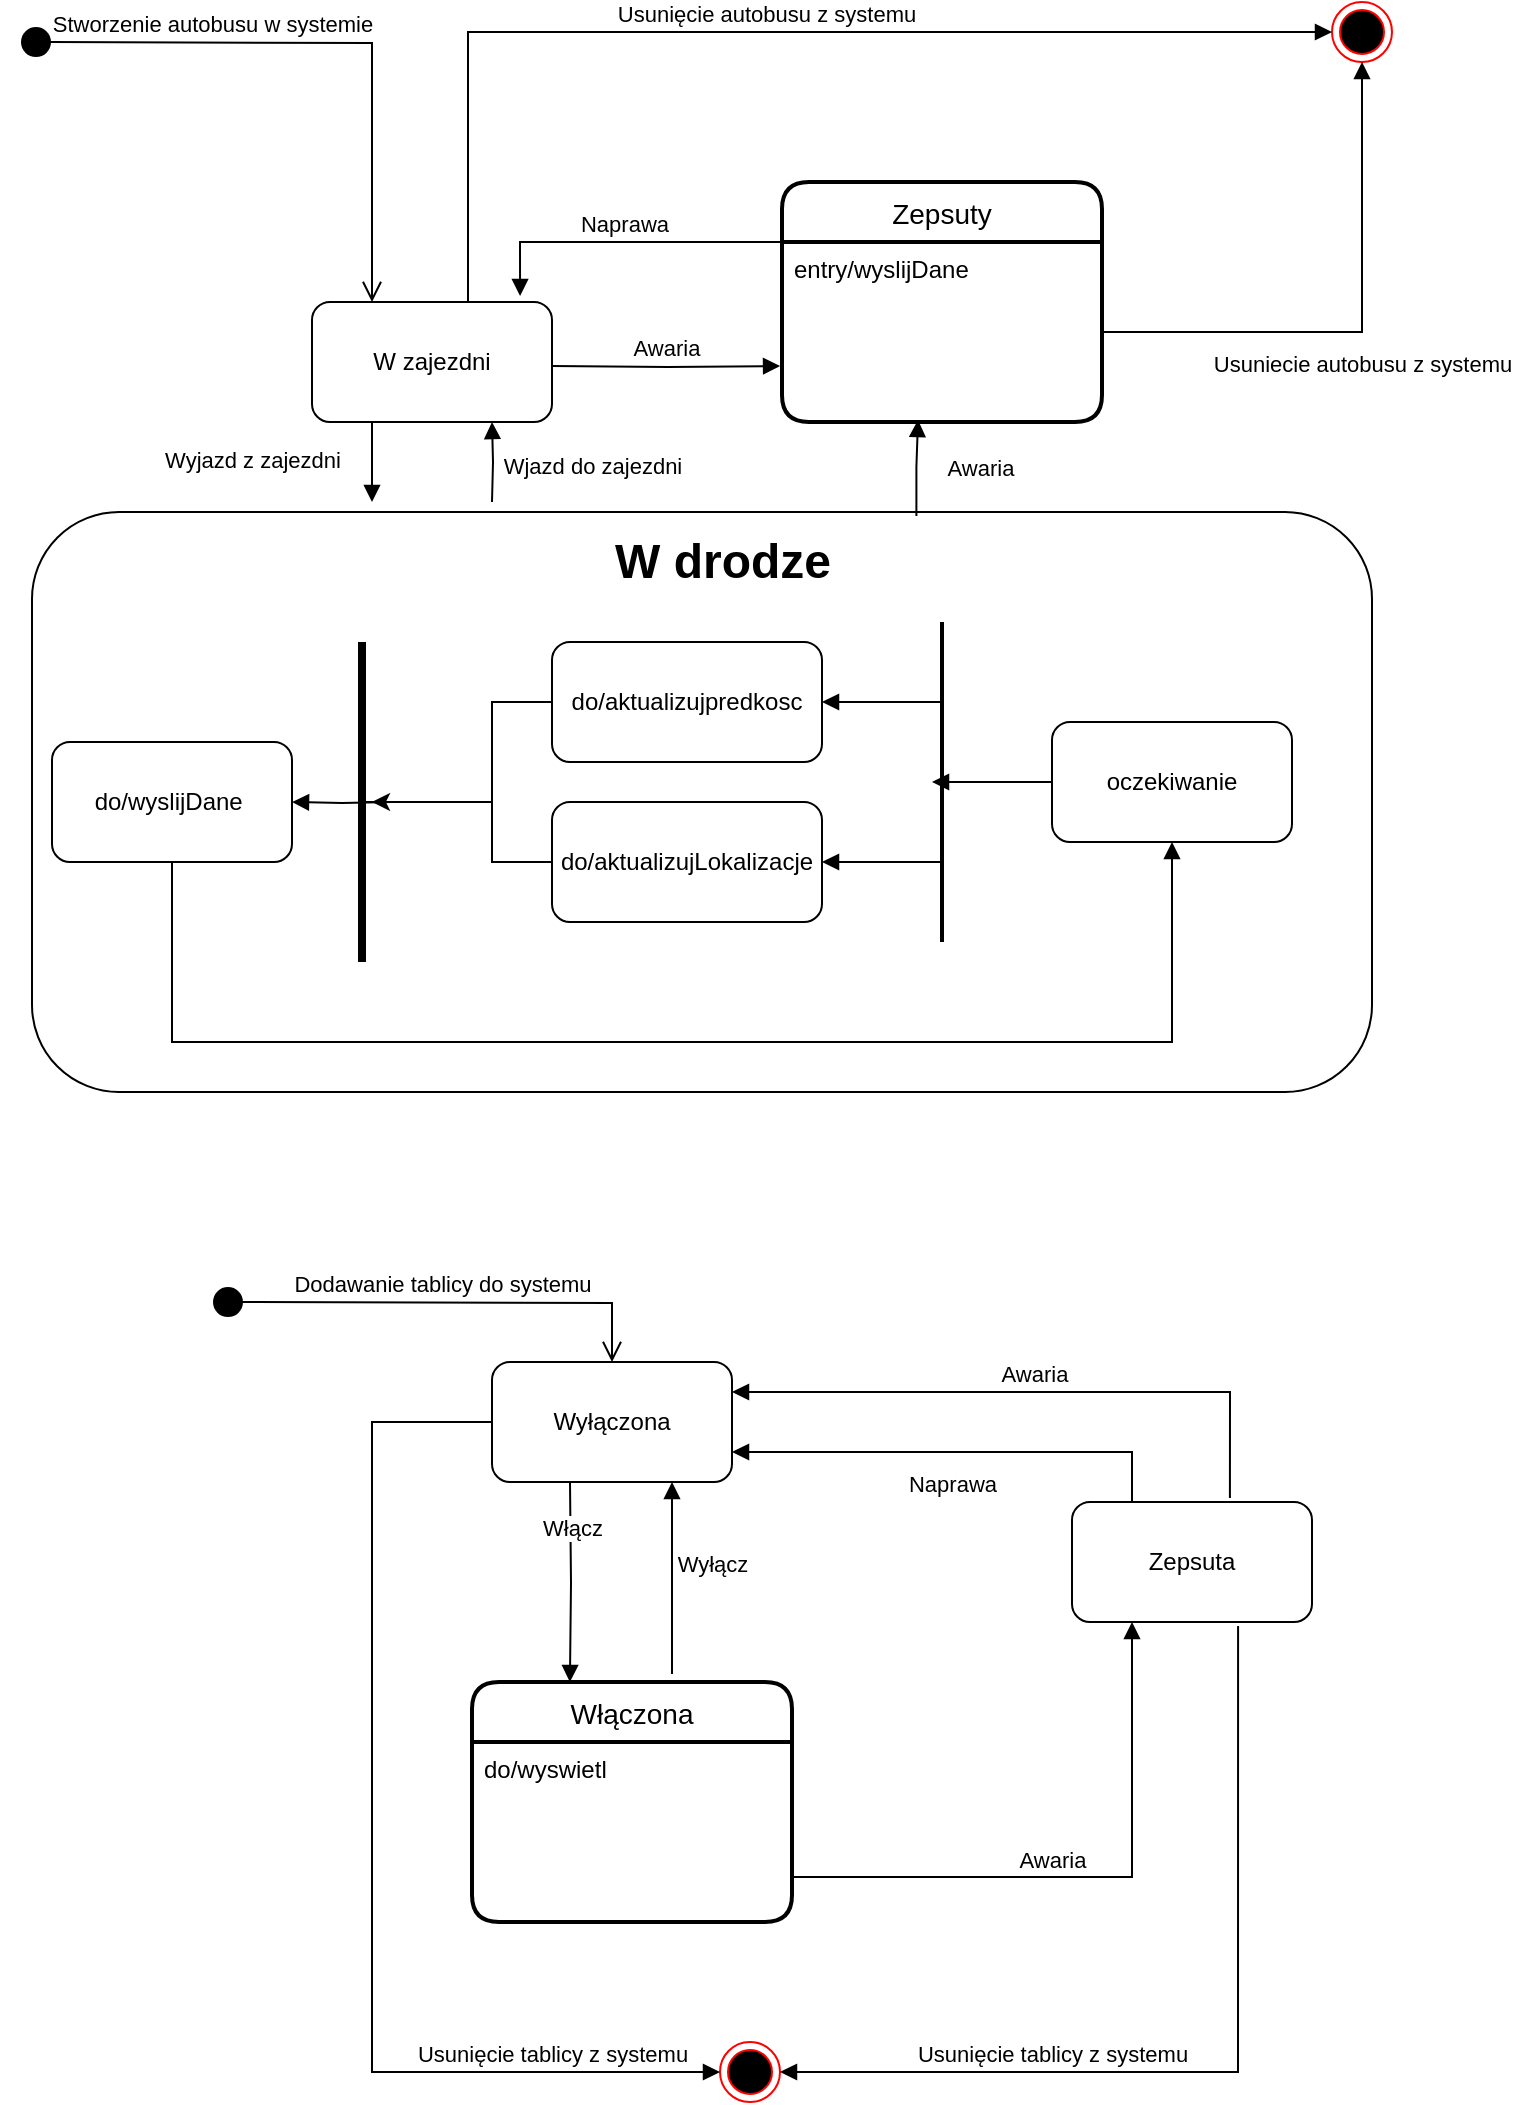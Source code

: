 <mxfile version="15.4.0" type="device"><diagram id="m406tksnEijnIOQcaFYa" name="Strona-1"><mxGraphModel dx="827" dy="813" grid="1" gridSize="10" guides="1" tooltips="1" connect="1" arrows="1" fold="1" page="1" pageScale="1" pageWidth="827" pageHeight="1169" math="0" shadow="0"><root><mxCell id="0"/><mxCell id="1" parent="0"/><mxCell id="4yoOHgVbfGBKLri3W7QU-2" value="" style="rounded=1;whiteSpace=wrap;html=1;" vertex="1" parent="1"><mxGeometry x="40" y="295" width="670" height="290" as="geometry"/></mxCell><mxCell id="0dYgsKdXocRca0LiBjgf-11" value="W drodze" style="text;strokeColor=none;fillColor=none;html=1;fontSize=24;fontStyle=1;verticalAlign=middle;align=center;" parent="1" vertex="1"><mxGeometry x="335" y="300" width="100" height="40" as="geometry"/></mxCell><mxCell id="0dYgsKdXocRca0LiBjgf-12" value="" style="line;strokeWidth=2;direction=south;html=1;" parent="1" vertex="1"><mxGeometry x="490" y="350" width="10" height="160" as="geometry"/></mxCell><mxCell id="0dYgsKdXocRca0LiBjgf-14" value="do/aktualizujLokalizacje" style="rounded=1;whiteSpace=wrap;html=1;" parent="1" vertex="1"><mxGeometry x="300" y="440" width="135" height="60" as="geometry"/></mxCell><mxCell id="0dYgsKdXocRca0LiBjgf-15" value="do/aktualizujpredkosc" style="rounded=1;whiteSpace=wrap;html=1;" parent="1" vertex="1"><mxGeometry x="300" y="360" width="135" height="60" as="geometry"/></mxCell><mxCell id="0dYgsKdXocRca0LiBjgf-17" value="do/wyslijDane&amp;nbsp;" style="rounded=1;whiteSpace=wrap;html=1;" parent="1" vertex="1"><mxGeometry x="50" y="410" width="120" height="60" as="geometry"/></mxCell><mxCell id="0dYgsKdXocRca0LiBjgf-18" value="" style="edgeStyle=elbowEdgeStyle;elbow=horizontal;endArrow=classic;html=1;rounded=0;exitX=0;exitY=0.5;exitDx=0;exitDy=0;" parent="1" edge="1" source="0dYgsKdXocRca0LiBjgf-14"><mxGeometry width="50" height="50" relative="1" as="geometry"><mxPoint x="180" y="560" as="sourcePoint"/><mxPoint x="210" y="440" as="targetPoint"/><Array as="points"><mxPoint x="270" y="440"/></Array></mxGeometry></mxCell><mxCell id="0dYgsKdXocRca0LiBjgf-24" value="" style="html=1;verticalAlign=bottom;endArrow=block;rounded=0;edgeStyle=orthogonalEdgeStyle;entryX=1;entryY=0.5;entryDx=0;entryDy=0;exitX=0.25;exitY=0.5;exitDx=0;exitDy=0;exitPerimeter=0;" parent="1" source="0dYgsKdXocRca0LiBjgf-12" target="0dYgsKdXocRca0LiBjgf-15" edge="1"><mxGeometry width="80" relative="1" as="geometry"><mxPoint x="380" y="390" as="sourcePoint"/><mxPoint x="250" y="530" as="targetPoint"/><Array as="points"/></mxGeometry></mxCell><mxCell id="0dYgsKdXocRca0LiBjgf-25" value="" style="html=1;verticalAlign=bottom;endArrow=block;rounded=0;edgeStyle=orthogonalEdgeStyle;entryX=1;entryY=0.5;entryDx=0;entryDy=0;exitX=0.75;exitY=0.5;exitDx=0;exitDy=0;exitPerimeter=0;" parent="1" source="0dYgsKdXocRca0LiBjgf-12" edge="1" target="0dYgsKdXocRca0LiBjgf-14"><mxGeometry width="80" relative="1" as="geometry"><mxPoint x="390" y="470" as="sourcePoint"/><mxPoint x="270" y="530" as="targetPoint"/></mxGeometry></mxCell><mxCell id="0dYgsKdXocRca0LiBjgf-26" value="" style="line;strokeWidth=4;direction=south;html=1;perimeter=backbonePerimeter;points=[];outlineConnect=0;" parent="1" vertex="1"><mxGeometry x="200" y="360" width="10" height="160" as="geometry"/></mxCell><mxCell id="0dYgsKdXocRca0LiBjgf-27" value="" style="html=1;verticalAlign=bottom;endArrow=block;rounded=0;edgeStyle=orthogonalEdgeStyle;" parent="1" target="0dYgsKdXocRca0LiBjgf-17" edge="1"><mxGeometry width="80" relative="1" as="geometry"><mxPoint x="220" y="440" as="sourcePoint"/><mxPoint x="250" y="530" as="targetPoint"/></mxGeometry></mxCell><mxCell id="4yoOHgVbfGBKLri3W7QU-3" value="oczekiwanie" style="rounded=1;whiteSpace=wrap;html=1;" vertex="1" parent="1"><mxGeometry x="550" y="400" width="120" height="60" as="geometry"/></mxCell><mxCell id="4yoOHgVbfGBKLri3W7QU-4" value="" style="html=1;verticalAlign=bottom;endArrow=block;rounded=0;edgeStyle=orthogonalEdgeStyle;exitX=0;exitY=0.5;exitDx=0;exitDy=0;" edge="1" parent="1" source="4yoOHgVbfGBKLri3W7QU-3"><mxGeometry width="80" relative="1" as="geometry"><mxPoint x="360" y="370" as="sourcePoint"/><mxPoint x="490" y="430" as="targetPoint"/></mxGeometry></mxCell><mxCell id="4yoOHgVbfGBKLri3W7QU-5" value="" style="html=1;verticalAlign=bottom;endArrow=block;rounded=0;edgeStyle=orthogonalEdgeStyle;exitX=0.5;exitY=1;exitDx=0;exitDy=0;entryX=0.5;entryY=1;entryDx=0;entryDy=0;" edge="1" parent="1" source="0dYgsKdXocRca0LiBjgf-17" target="4yoOHgVbfGBKLri3W7QU-3"><mxGeometry width="80" relative="1" as="geometry"><mxPoint x="360" y="370" as="sourcePoint"/><mxPoint x="440" y="370" as="targetPoint"/><Array as="points"><mxPoint x="110" y="560"/><mxPoint x="610" y="560"/></Array></mxGeometry></mxCell><mxCell id="4yoOHgVbfGBKLri3W7QU-6" value="" style="html=1;verticalAlign=bottom;endArrow=none;rounded=0;edgeStyle=orthogonalEdgeStyle;exitX=0;exitY=0.5;exitDx=0;exitDy=0;" edge="1" parent="1" source="0dYgsKdXocRca0LiBjgf-15" target="0dYgsKdXocRca0LiBjgf-26"><mxGeometry width="80" relative="1" as="geometry"><mxPoint x="315" y="390" as="sourcePoint"/><mxPoint x="210" y="440" as="targetPoint"/><Array as="points"><mxPoint x="270" y="390"/><mxPoint x="270" y="440"/></Array></mxGeometry></mxCell><mxCell id="4yoOHgVbfGBKLri3W7QU-7" value="Stworzenie autobusu w systemie" style="html=1;verticalAlign=bottom;startArrow=circle;startFill=1;endArrow=open;startSize=6;endSize=8;rounded=0;edgeStyle=orthogonalEdgeStyle;entryX=0.25;entryY=0;entryDx=0;entryDy=0;" edge="1" parent="1" target="4yoOHgVbfGBKLri3W7QU-9"><mxGeometry x="-0.372" width="80" relative="1" as="geometry"><mxPoint x="34" y="60" as="sourcePoint"/><mxPoint x="245" y="190" as="targetPoint"/><mxPoint as="offset"/></mxGeometry></mxCell><mxCell id="4yoOHgVbfGBKLri3W7QU-9" value="W zajezdni" style="rounded=1;whiteSpace=wrap;html=1;" vertex="1" parent="1"><mxGeometry x="180" y="190" width="120" height="60" as="geometry"/></mxCell><mxCell id="4yoOHgVbfGBKLri3W7QU-10" value="" style="ellipse;html=1;shape=endState;fillColor=#000000;strokeColor=#ff0000;" vertex="1" parent="1"><mxGeometry x="690" y="40" width="30" height="30" as="geometry"/></mxCell><mxCell id="4yoOHgVbfGBKLri3W7QU-11" value="Zepsuty" style="swimlane;childLayout=stackLayout;horizontal=1;startSize=30;horizontalStack=0;rounded=1;fontSize=14;fontStyle=0;strokeWidth=2;resizeParent=0;resizeLast=1;shadow=0;dashed=0;align=center;" vertex="1" parent="1"><mxGeometry x="415" y="130" width="160" height="120" as="geometry"/></mxCell><mxCell id="4yoOHgVbfGBKLri3W7QU-12" value="entry/wyslijDane" style="align=left;strokeColor=none;fillColor=none;spacingLeft=4;fontSize=12;verticalAlign=top;resizable=0;rotatable=0;part=1;" vertex="1" parent="4yoOHgVbfGBKLri3W7QU-11"><mxGeometry y="30" width="160" height="90" as="geometry"/></mxCell><mxCell id="4yoOHgVbfGBKLri3W7QU-13" value="Usunięcie autobusu z systemu" style="html=1;verticalAlign=bottom;endArrow=block;rounded=0;edgeStyle=orthogonalEdgeStyle;entryX=0;entryY=0.5;entryDx=0;entryDy=0;" edge="1" parent="1" target="4yoOHgVbfGBKLri3W7QU-10"><mxGeometry width="80" relative="1" as="geometry"><mxPoint x="258" y="190" as="sourcePoint"/><mxPoint x="480" y="380" as="targetPoint"/><Array as="points"><mxPoint x="258" y="55"/></Array></mxGeometry></mxCell><mxCell id="4yoOHgVbfGBKLri3W7QU-14" value="Wyjazd z zajezdni" style="html=1;verticalAlign=bottom;endArrow=block;rounded=0;edgeStyle=orthogonalEdgeStyle;exitX=0.25;exitY=1;exitDx=0;exitDy=0;" edge="1" parent="1" source="4yoOHgVbfGBKLri3W7QU-9"><mxGeometry x="0.5" y="-60" width="80" relative="1" as="geometry"><mxPoint x="400" y="380" as="sourcePoint"/><mxPoint x="210" y="290" as="targetPoint"/><mxPoint as="offset"/></mxGeometry></mxCell><mxCell id="4yoOHgVbfGBKLri3W7QU-15" value="Wjazd do zajezdni" style="html=1;verticalAlign=bottom;endArrow=block;rounded=0;edgeStyle=orthogonalEdgeStyle;entryX=0.75;entryY=1;entryDx=0;entryDy=0;" edge="1" parent="1" target="4yoOHgVbfGBKLri3W7QU-9"><mxGeometry x="-0.5" y="-50" width="80" relative="1" as="geometry"><mxPoint x="270" y="290" as="sourcePoint"/><mxPoint x="480" y="380" as="targetPoint"/><mxPoint as="offset"/></mxGeometry></mxCell><mxCell id="4yoOHgVbfGBKLri3W7QU-16" value="Awaria" style="html=1;verticalAlign=bottom;endArrow=block;rounded=0;edgeStyle=orthogonalEdgeStyle;exitX=0.66;exitY=0.007;exitDx=0;exitDy=0;exitPerimeter=0;entryX=0.425;entryY=0.989;entryDx=0;entryDy=0;entryPerimeter=0;" edge="1" parent="1" source="4yoOHgVbfGBKLri3W7QU-2" target="4yoOHgVbfGBKLri3W7QU-12"><mxGeometry x="-0.366" y="-32" width="80" relative="1" as="geometry"><mxPoint x="400" y="380" as="sourcePoint"/><mxPoint x="486" y="250" as="targetPoint"/><mxPoint as="offset"/></mxGeometry></mxCell><mxCell id="4yoOHgVbfGBKLri3W7QU-17" value="Awaria" style="html=1;verticalAlign=bottom;endArrow=block;rounded=0;edgeStyle=orthogonalEdgeStyle;entryX=-0.006;entryY=0.689;entryDx=0;entryDy=0;entryPerimeter=0;" edge="1" parent="1" target="4yoOHgVbfGBKLri3W7QU-12"><mxGeometry width="80" relative="1" as="geometry"><mxPoint x="300" y="222" as="sourcePoint"/><mxPoint x="480" y="380" as="targetPoint"/></mxGeometry></mxCell><mxCell id="4yoOHgVbfGBKLri3W7QU-18" value="Naprawa" style="html=1;verticalAlign=bottom;endArrow=block;rounded=0;edgeStyle=orthogonalEdgeStyle;exitX=0;exitY=0;exitDx=0;exitDy=0;entryX=0.867;entryY=-0.05;entryDx=0;entryDy=0;entryPerimeter=0;" edge="1" parent="1" source="4yoOHgVbfGBKLri3W7QU-12" target="4yoOHgVbfGBKLri3W7QU-9"><mxGeometry width="80" relative="1" as="geometry"><mxPoint x="400" y="380" as="sourcePoint"/><mxPoint x="480" y="380" as="targetPoint"/><Array as="points"><mxPoint x="284" y="160"/></Array></mxGeometry></mxCell><mxCell id="4yoOHgVbfGBKLri3W7QU-19" value="Usuniecie autobusu z systemu" style="html=1;verticalAlign=bottom;endArrow=block;rounded=0;edgeStyle=orthogonalEdgeStyle;exitX=1;exitY=0.5;exitDx=0;exitDy=0;entryX=0.5;entryY=1;entryDx=0;entryDy=0;" edge="1" parent="1" source="4yoOHgVbfGBKLri3W7QU-12" target="4yoOHgVbfGBKLri3W7QU-10"><mxGeometry x="-0.019" y="-25" width="80" relative="1" as="geometry"><mxPoint x="400" y="380" as="sourcePoint"/><mxPoint x="480" y="380" as="targetPoint"/><mxPoint x="-25" y="25" as="offset"/></mxGeometry></mxCell><mxCell id="4yoOHgVbfGBKLri3W7QU-20" value="Dodawanie tablicy do systemu" style="html=1;verticalAlign=bottom;startArrow=circle;startFill=1;endArrow=open;startSize=6;endSize=8;rounded=0;edgeStyle=orthogonalEdgeStyle;" edge="1" parent="1" target="4yoOHgVbfGBKLri3W7QU-21"><mxGeometry width="80" relative="1" as="geometry"><mxPoint x="130" y="690" as="sourcePoint"/><mxPoint x="340" y="740" as="targetPoint"/></mxGeometry></mxCell><mxCell id="4yoOHgVbfGBKLri3W7QU-21" value="Wyłączona" style="rounded=1;whiteSpace=wrap;html=1;" vertex="1" parent="1"><mxGeometry x="270" y="720" width="120" height="60" as="geometry"/></mxCell><mxCell id="4yoOHgVbfGBKLri3W7QU-22" value="Włączona" style="swimlane;childLayout=stackLayout;horizontal=1;startSize=30;horizontalStack=0;rounded=1;fontSize=14;fontStyle=0;strokeWidth=2;resizeParent=0;resizeLast=1;shadow=0;dashed=0;align=center;" vertex="1" parent="1"><mxGeometry x="260" y="880" width="160" height="120" as="geometry"/></mxCell><mxCell id="4yoOHgVbfGBKLri3W7QU-23" value="do/wyswietl" style="align=left;strokeColor=none;fillColor=none;spacingLeft=4;fontSize=12;verticalAlign=top;resizable=0;rotatable=0;part=1;" vertex="1" parent="4yoOHgVbfGBKLri3W7QU-22"><mxGeometry y="30" width="160" height="90" as="geometry"/></mxCell><mxCell id="4yoOHgVbfGBKLri3W7QU-24" value="Zepsuta" style="rounded=1;whiteSpace=wrap;html=1;" vertex="1" parent="1"><mxGeometry x="560" y="790" width="120" height="60" as="geometry"/></mxCell><mxCell id="4yoOHgVbfGBKLri3W7QU-25" value="Wyłącz" style="html=1;verticalAlign=bottom;endArrow=block;rounded=0;edgeStyle=orthogonalEdgeStyle;exitX=0.625;exitY=-0.033;exitDx=0;exitDy=0;exitPerimeter=0;entryX=0.75;entryY=1;entryDx=0;entryDy=0;" edge="1" parent="1" source="4yoOHgVbfGBKLri3W7QU-22" target="4yoOHgVbfGBKLri3W7QU-21"><mxGeometry x="-0.041" y="-20" width="80" relative="1" as="geometry"><mxPoint x="400" y="850" as="sourcePoint"/><mxPoint x="480" y="850" as="targetPoint"/><mxPoint as="offset"/></mxGeometry></mxCell><mxCell id="4yoOHgVbfGBKLri3W7QU-26" value="Włącz" style="html=1;verticalAlign=bottom;endArrow=block;rounded=0;edgeStyle=orthogonalEdgeStyle;entryX=0.306;entryY=0;entryDx=0;entryDy=0;entryPerimeter=0;" edge="1" parent="1" target="4yoOHgVbfGBKLri3W7QU-22"><mxGeometry x="0.0" y="-19" width="80" relative="1" as="geometry"><mxPoint x="309" y="780" as="sourcePoint"/><mxPoint x="480" y="850" as="targetPoint"/><mxPoint as="offset"/></mxGeometry></mxCell><mxCell id="4yoOHgVbfGBKLri3W7QU-28" value="Awaria" style="html=1;verticalAlign=bottom;endArrow=block;rounded=0;edgeStyle=orthogonalEdgeStyle;exitX=1;exitY=0.75;exitDx=0;exitDy=0;entryX=0.25;entryY=1;entryDx=0;entryDy=0;" edge="1" parent="1" source="4yoOHgVbfGBKLri3W7QU-23" target="4yoOHgVbfGBKLri3W7QU-24"><mxGeometry x="-0.126" width="80" relative="1" as="geometry"><mxPoint x="400" y="850" as="sourcePoint"/><mxPoint x="480" y="850" as="targetPoint"/><mxPoint as="offset"/></mxGeometry></mxCell><mxCell id="4yoOHgVbfGBKLri3W7QU-29" value="Naprawa" style="html=1;verticalAlign=bottom;endArrow=block;rounded=0;edgeStyle=orthogonalEdgeStyle;exitX=0.25;exitY=0;exitDx=0;exitDy=0;entryX=1;entryY=0.75;entryDx=0;entryDy=0;" edge="1" parent="1" source="4yoOHgVbfGBKLri3W7QU-24" target="4yoOHgVbfGBKLri3W7QU-21"><mxGeometry x="0.022" y="25" width="80" relative="1" as="geometry"><mxPoint x="400" y="850" as="sourcePoint"/><mxPoint x="480" y="850" as="targetPoint"/><mxPoint as="offset"/></mxGeometry></mxCell><mxCell id="4yoOHgVbfGBKLri3W7QU-30" value="Awaria" style="html=1;verticalAlign=bottom;endArrow=block;rounded=0;edgeStyle=orthogonalEdgeStyle;exitX=0.658;exitY=-0.033;exitDx=0;exitDy=0;exitPerimeter=0;entryX=1;entryY=0.25;entryDx=0;entryDy=0;" edge="1" parent="1" source="4yoOHgVbfGBKLri3W7QU-24" target="4yoOHgVbfGBKLri3W7QU-21"><mxGeometry width="80" relative="1" as="geometry"><mxPoint x="400" y="850" as="sourcePoint"/><mxPoint x="480" y="850" as="targetPoint"/><Array as="points"><mxPoint x="639" y="735"/></Array></mxGeometry></mxCell><mxCell id="4yoOHgVbfGBKLri3W7QU-31" value="" style="ellipse;html=1;shape=endState;fillColor=#000000;strokeColor=#ff0000;" vertex="1" parent="1"><mxGeometry x="384" y="1060" width="30" height="30" as="geometry"/></mxCell><mxCell id="4yoOHgVbfGBKLri3W7QU-32" value="Usunięcie tablicy z systemu" style="html=1;verticalAlign=bottom;endArrow=block;rounded=0;edgeStyle=orthogonalEdgeStyle;exitX=0;exitY=0.5;exitDx=0;exitDy=0;entryX=0;entryY=0.5;entryDx=0;entryDy=0;" edge="1" parent="1" source="4yoOHgVbfGBKLri3W7QU-21" target="4yoOHgVbfGBKLri3W7QU-31"><mxGeometry x="0.7" width="80" relative="1" as="geometry"><mxPoint x="400" y="850" as="sourcePoint"/><mxPoint x="480" y="850" as="targetPoint"/><Array as="points"><mxPoint x="210" y="750"/><mxPoint x="210" y="1075"/></Array><mxPoint as="offset"/></mxGeometry></mxCell><mxCell id="4yoOHgVbfGBKLri3W7QU-33" value="Usunięcie tablicy z systemu" style="html=1;verticalAlign=bottom;endArrow=block;rounded=0;edgeStyle=orthogonalEdgeStyle;exitX=0.692;exitY=1.033;exitDx=0;exitDy=0;exitPerimeter=0;entryX=1;entryY=0.5;entryDx=0;entryDy=0;" edge="1" parent="1" source="4yoOHgVbfGBKLri3W7QU-24" target="4yoOHgVbfGBKLri3W7QU-31"><mxGeometry x="0.398" width="80" relative="1" as="geometry"><mxPoint x="460" y="900" as="sourcePoint"/><mxPoint x="480" y="1050" as="targetPoint"/><Array as="points"><mxPoint x="643" y="1075"/></Array><mxPoint as="offset"/></mxGeometry></mxCell></root></mxGraphModel></diagram></mxfile>